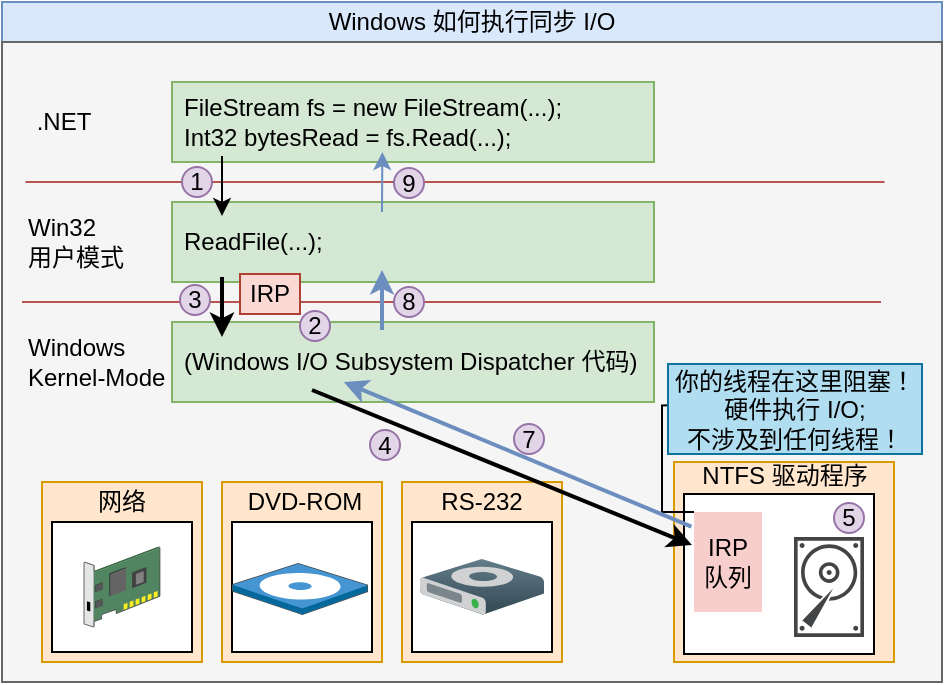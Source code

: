 <mxfile version="13.9.9" type="device"><diagram id="no2zU98GMsu2p3ENjDBg" name="第 1 页"><mxGraphModel dx="257" dy="226" grid="1" gridSize="10" guides="1" tooltips="1" connect="1" arrows="1" fold="1" page="1" pageScale="1" pageWidth="827" pageHeight="1169" math="0" shadow="0"><root><mxCell id="0"/><mxCell id="1" parent="0"/><mxCell id="tftxGgxdiFXj9hGMA1iL-1" value="Windows 如何执行同步 I/O" style="rounded=0;whiteSpace=wrap;html=1;fillColor=#dae8fc;strokeColor=#6c8ebf;" parent="1" vertex="1"><mxGeometry x="210" y="230" width="470" height="20" as="geometry"/></mxCell><mxCell id="tftxGgxdiFXj9hGMA1iL-2" value="" style="rounded=0;whiteSpace=wrap;html=1;fillColor=#f5f5f5;strokeColor=#666666;fontColor=#333333;" parent="1" vertex="1"><mxGeometry x="210" y="250" width="470" height="320" as="geometry"/></mxCell><mxCell id="tftxGgxdiFXj9hGMA1iL-3" value="" style="rounded=0;whiteSpace=wrap;html=1;fillColor=#d5e8d4;strokeColor=#82b366;" parent="1" vertex="1"><mxGeometry x="295" y="270" width="241" height="40" as="geometry"/></mxCell><mxCell id="tftxGgxdiFXj9hGMA1iL-4" value="FileStream fs = new FileStream(...);&lt;br&gt;Int32 bytesRead = fs.Read(...);" style="text;html=1;align=left;verticalAlign=middle;whiteSpace=wrap;rounded=0;" parent="1" vertex="1"><mxGeometry x="299" y="270" width="195" height="40" as="geometry"/></mxCell><mxCell id="tftxGgxdiFXj9hGMA1iL-5" value="" style="rounded=0;whiteSpace=wrap;html=1;fillColor=#d5e8d4;strokeColor=#82b366;" parent="1" vertex="1"><mxGeometry x="295" y="330" width="241" height="40" as="geometry"/></mxCell><mxCell id="tftxGgxdiFXj9hGMA1iL-6" value="ReadFile(...);" style="text;html=1;align=left;verticalAlign=middle;whiteSpace=wrap;rounded=0;" parent="1" vertex="1"><mxGeometry x="299" y="330" width="195" height="40" as="geometry"/></mxCell><mxCell id="tftxGgxdiFXj9hGMA1iL-7" value="" style="rounded=0;whiteSpace=wrap;html=1;fillColor=#d5e8d4;strokeColor=#82b366;" parent="1" vertex="1"><mxGeometry x="295" y="390" width="241" height="40" as="geometry"/></mxCell><mxCell id="tftxGgxdiFXj9hGMA1iL-8" value="(Windows I/O Subsystem Dispatcher 代码)" style="text;html=1;align=left;verticalAlign=middle;whiteSpace=wrap;rounded=0;" parent="1" vertex="1"><mxGeometry x="299" y="390" width="247" height="40" as="geometry"/></mxCell><mxCell id="tftxGgxdiFXj9hGMA1iL-9" value="" style="endArrow=none;html=1;fillColor=#f8cecc;strokeColor=#b85450;" parent="1" edge="1"><mxGeometry width="50" height="50" relative="1" as="geometry"><mxPoint x="651.25" y="320" as="sourcePoint"/><mxPoint x="221.75" y="320" as="targetPoint"/></mxGeometry></mxCell><mxCell id="tftxGgxdiFXj9hGMA1iL-10" value="" style="endArrow=none;html=1;fillColor=#f8cecc;strokeColor=#b85450;" parent="1" edge="1"><mxGeometry width="50" height="50" relative="1" as="geometry"><mxPoint x="649.5" y="380" as="sourcePoint"/><mxPoint x="220" y="380" as="targetPoint"/></mxGeometry></mxCell><mxCell id="tftxGgxdiFXj9hGMA1iL-12" value=".NET" style="text;html=1;strokeColor=none;fillColor=none;align=center;verticalAlign=middle;whiteSpace=wrap;rounded=0;" parent="1" vertex="1"><mxGeometry x="221" y="280" width="40" height="20" as="geometry"/></mxCell><mxCell id="tftxGgxdiFXj9hGMA1iL-13" value="Win32&lt;br&gt;&lt;div style=&quot;&quot;&gt;&lt;span&gt;用户模式&lt;/span&gt;&lt;/div&gt;" style="text;html=1;strokeColor=none;fillColor=none;align=left;verticalAlign=middle;whiteSpace=wrap;rounded=0;" parent="1" vertex="1"><mxGeometry x="221" y="332.5" width="50" height="35" as="geometry"/></mxCell><mxCell id="tftxGgxdiFXj9hGMA1iL-14" value="Windows&lt;br&gt;Kernel-Mode" style="text;html=1;strokeColor=none;fillColor=none;align=left;verticalAlign=middle;whiteSpace=wrap;rounded=0;" parent="1" vertex="1"><mxGeometry x="221" y="392.5" width="79" height="35" as="geometry"/></mxCell><mxCell id="tftxGgxdiFXj9hGMA1iL-15" value="" style="rounded=0;whiteSpace=wrap;html=1;align=left;fillColor=#ffe6cc;strokeColor=#d79b00;" parent="1" vertex="1"><mxGeometry x="230" y="470" width="80" height="90" as="geometry"/></mxCell><mxCell id="tftxGgxdiFXj9hGMA1iL-17" value="" style="rounded=0;whiteSpace=wrap;html=1;align=left;" parent="1" vertex="1"><mxGeometry x="235" y="490" width="70" height="65" as="geometry"/></mxCell><mxCell id="tftxGgxdiFXj9hGMA1iL-18" value="" style="shadow=0;dashed=0;html=1;labelPosition=center;verticalLabelPosition=bottom;verticalAlign=top;align=center;outlineConnect=0;shape=mxgraph.veeam.3d.network_card;" parent="1" vertex="1"><mxGeometry x="251" y="502.5" width="38" height="40" as="geometry"/></mxCell><mxCell id="tftxGgxdiFXj9hGMA1iL-19" value="网络" style="text;html=1;strokeColor=none;fillColor=none;align=center;verticalAlign=middle;whiteSpace=wrap;rounded=0;" parent="1" vertex="1"><mxGeometry x="245" y="470" width="50" height="20" as="geometry"/></mxCell><mxCell id="tftxGgxdiFXj9hGMA1iL-32" value="" style="rounded=0;whiteSpace=wrap;html=1;align=left;fillColor=#ffe6cc;strokeColor=#d79b00;" parent="1" vertex="1"><mxGeometry x="320" y="470" width="80" height="90" as="geometry"/></mxCell><mxCell id="tftxGgxdiFXj9hGMA1iL-33" value="" style="rounded=0;whiteSpace=wrap;html=1;align=left;" parent="1" vertex="1"><mxGeometry x="325" y="490" width="70" height="65" as="geometry"/></mxCell><mxCell id="tftxGgxdiFXj9hGMA1iL-35" value="DVD-ROM" style="text;html=1;strokeColor=none;fillColor=none;align=center;verticalAlign=middle;whiteSpace=wrap;rounded=0;" parent="1" vertex="1"><mxGeometry x="329" y="470" width="65" height="20" as="geometry"/></mxCell><mxCell id="tftxGgxdiFXj9hGMA1iL-36" value="" style="rounded=0;whiteSpace=wrap;html=1;align=left;fillColor=#ffe6cc;strokeColor=#d79b00;" parent="1" vertex="1"><mxGeometry x="410" y="470" width="80" height="90" as="geometry"/></mxCell><mxCell id="tftxGgxdiFXj9hGMA1iL-37" value="" style="rounded=0;whiteSpace=wrap;html=1;align=left;" parent="1" vertex="1"><mxGeometry x="415" y="490" width="70" height="65" as="geometry"/></mxCell><mxCell id="tftxGgxdiFXj9hGMA1iL-39" value="RS-232" style="text;html=1;strokeColor=none;fillColor=none;align=center;verticalAlign=middle;whiteSpace=wrap;rounded=0;" parent="1" vertex="1"><mxGeometry x="425" y="470" width="50" height="20" as="geometry"/></mxCell><mxCell id="tftxGgxdiFXj9hGMA1iL-44" value="" style="rounded=0;whiteSpace=wrap;html=1;align=left;fillColor=#ffe6cc;strokeColor=#d79b00;" parent="1" vertex="1"><mxGeometry x="546" y="460" width="110" height="100" as="geometry"/></mxCell><mxCell id="tftxGgxdiFXj9hGMA1iL-45" value="" style="rounded=0;whiteSpace=wrap;html=1;align=left;" parent="1" vertex="1"><mxGeometry x="551" y="476" width="95" height="80" as="geometry"/></mxCell><mxCell id="tftxGgxdiFXj9hGMA1iL-47" value="NTFS 驱动程序" style="text;html=1;strokeColor=none;fillColor=none;align=center;verticalAlign=middle;whiteSpace=wrap;rounded=0;" parent="1" vertex="1"><mxGeometry x="558.5" y="457" width="84.5" height="20" as="geometry"/></mxCell><mxCell id="tftxGgxdiFXj9hGMA1iL-48" value="" style="shadow=0;dashed=0;html=1;labelPosition=center;verticalLabelPosition=bottom;verticalAlign=top;align=center;outlineConnect=0;shape=mxgraph.veeam.3d.hard_drive;fillColor=#637D8A;gradientColor=#324752;strokeColor=none;" parent="1" vertex="1"><mxGeometry x="419" y="508.5" width="62" height="28" as="geometry"/></mxCell><mxCell id="tftxGgxdiFXj9hGMA1iL-49" value="" style="shadow=0;dashed=0;html=1;labelPosition=center;verticalLabelPosition=bottom;verticalAlign=top;align=center;outlineConnect=0;shape=mxgraph.veeam.3d.cd;" parent="1" vertex="1"><mxGeometry x="325" y="510.5" width="68" height="26" as="geometry"/></mxCell><mxCell id="tftxGgxdiFXj9hGMA1iL-50" value="" style="pointerEvents=1;shadow=0;dashed=0;html=1;strokeColor=none;fillColor=#434445;aspect=fixed;labelPosition=center;verticalLabelPosition=bottom;verticalAlign=top;align=center;outlineConnect=0;shape=mxgraph.vvd.disk;" parent="1" vertex="1"><mxGeometry x="606" y="497.5" width="35" height="50" as="geometry"/></mxCell><mxCell id="tftxGgxdiFXj9hGMA1iL-51" value="1" style="ellipse;whiteSpace=wrap;html=1;aspect=fixed;align=center;fillColor=#e1d5e7;strokeColor=#9673a6;" parent="1" vertex="1"><mxGeometry x="300" y="312.5" width="15" height="15" as="geometry"/></mxCell><mxCell id="tftxGgxdiFXj9hGMA1iL-52" value="" style="endArrow=classic;html=1;" parent="1" edge="1"><mxGeometry width="50" height="50" relative="1" as="geometry"><mxPoint x="320" y="307" as="sourcePoint"/><mxPoint x="320" y="337" as="targetPoint"/></mxGeometry></mxCell><mxCell id="tftxGgxdiFXj9hGMA1iL-54" value="" style="endArrow=classic;html=1;strokeWidth=2;" parent="1" edge="1"><mxGeometry width="50" height="50" relative="1" as="geometry"><mxPoint x="320" y="367.5" as="sourcePoint"/><mxPoint x="320" y="397.5" as="targetPoint"/></mxGeometry></mxCell><mxCell id="tftxGgxdiFXj9hGMA1iL-55" value="3" style="ellipse;whiteSpace=wrap;html=1;aspect=fixed;align=center;fillColor=#e1d5e7;strokeColor=#9673a6;" parent="1" vertex="1"><mxGeometry x="299" y="371.5" width="15" height="15" as="geometry"/></mxCell><mxCell id="tftxGgxdiFXj9hGMA1iL-56" value="" style="endArrow=classic;html=1;fillColor=#dae8fc;strokeColor=#6c8ebf;" parent="1" edge="1"><mxGeometry width="50" height="50" relative="1" as="geometry"><mxPoint x="400" y="335" as="sourcePoint"/><mxPoint x="400.17" y="305" as="targetPoint"/></mxGeometry></mxCell><mxCell id="tftxGgxdiFXj9hGMA1iL-58" value="IRP" style="rounded=0;whiteSpace=wrap;html=1;align=center;fillColor=#fad9d5;strokeColor=#ae4132;" parent="1" vertex="1"><mxGeometry x="329" y="366" width="30" height="20" as="geometry"/></mxCell><mxCell id="tftxGgxdiFXj9hGMA1iL-59" value="" style="endArrow=classic;html=1;strokeWidth=2;fillColor=#dae8fc;strokeColor=#6c8ebf;" parent="1" edge="1"><mxGeometry width="50" height="50" relative="1" as="geometry"><mxPoint x="400" y="394" as="sourcePoint"/><mxPoint x="400" y="364" as="targetPoint"/></mxGeometry></mxCell><mxCell id="tftxGgxdiFXj9hGMA1iL-60" value="9" style="ellipse;whiteSpace=wrap;html=1;aspect=fixed;align=center;fillColor=#e1d5e7;strokeColor=#9673a6;" parent="1" vertex="1"><mxGeometry x="406" y="313" width="15" height="15" as="geometry"/></mxCell><mxCell id="tftxGgxdiFXj9hGMA1iL-61" value="8" style="ellipse;whiteSpace=wrap;html=1;aspect=fixed;align=center;fillColor=#e1d5e7;strokeColor=#9673a6;" parent="1" vertex="1"><mxGeometry x="406" y="372.5" width="15" height="15" as="geometry"/></mxCell><mxCell id="lA5l5reeqv65DdWPPD40-1" style="edgeStyle=orthogonalEdgeStyle;rounded=0;orthogonalLoop=1;jettySize=auto;html=1;entryX=0.004;entryY=0.459;entryDx=0;entryDy=0;entryPerimeter=0;endArrow=none;endFill=0;" edge="1" parent="1" source="tftxGgxdiFXj9hGMA1iL-63" target="tftxGgxdiFXj9hGMA1iL-68"><mxGeometry relative="1" as="geometry"><Array as="points"><mxPoint x="540" y="485"/><mxPoint x="540" y="432"/></Array></mxGeometry></mxCell><mxCell id="tftxGgxdiFXj9hGMA1iL-63" value="IRP&lt;br&gt;队列" style="rounded=0;whiteSpace=wrap;html=1;fillColor=#f8cecc;strokeColor=none;" parent="1" vertex="1"><mxGeometry x="556" y="485" width="34" height="50" as="geometry"/></mxCell><mxCell id="tftxGgxdiFXj9hGMA1iL-62" value="" style="endArrow=classic;html=1;strokeWidth=2;fillColor=#dae8fc;" parent="1" edge="1"><mxGeometry width="50" height="50" relative="1" as="geometry"><mxPoint x="365" y="424" as="sourcePoint"/><mxPoint x="555" y="501.5" as="targetPoint"/></mxGeometry></mxCell><mxCell id="tftxGgxdiFXj9hGMA1iL-64" value="" style="endArrow=classic;html=1;strokeWidth=2;fillColor=#dae8fc;strokeColor=#6c8ebf;entryX=0.287;entryY=0.75;entryDx=0;entryDy=0;entryPerimeter=0;exitX=-0.021;exitY=0.323;exitDx=0;exitDy=0;exitPerimeter=0;" parent="1" edge="1"><mxGeometry width="50" height="50" relative="1" as="geometry"><mxPoint x="554.69" y="492.3" as="sourcePoint"/><mxPoint x="380.889" y="420" as="targetPoint"/></mxGeometry></mxCell><mxCell id="tftxGgxdiFXj9hGMA1iL-65" value="4" style="ellipse;whiteSpace=wrap;html=1;aspect=fixed;align=center;fillColor=#e1d5e7;strokeColor=#9673a6;" parent="1" vertex="1"><mxGeometry x="394" y="444" width="15" height="15" as="geometry"/></mxCell><mxCell id="tftxGgxdiFXj9hGMA1iL-66" value="7" style="ellipse;whiteSpace=wrap;html=1;aspect=fixed;align=center;fillColor=#e1d5e7;strokeColor=#9673a6;" parent="1" vertex="1"><mxGeometry x="466" y="441" width="15" height="15" as="geometry"/></mxCell><mxCell id="tftxGgxdiFXj9hGMA1iL-67" value="5" style="ellipse;whiteSpace=wrap;html=1;aspect=fixed;align=center;fillColor=#e1d5e7;strokeColor=#9673a6;" parent="1" vertex="1"><mxGeometry x="626" y="480.5" width="15" height="15" as="geometry"/></mxCell><mxCell id="tftxGgxdiFXj9hGMA1iL-68" value="你的线程在这里阻塞！&lt;br&gt;硬件执行 I/O;&lt;br&gt;不涉及到任何线程！" style="rounded=0;whiteSpace=wrap;html=1;align=center;fillColor=#b1ddf0;strokeColor=#10739e;" parent="1" vertex="1"><mxGeometry x="543" y="411" width="127" height="45" as="geometry"/></mxCell><mxCell id="tftxGgxdiFXj9hGMA1iL-69" value="2" style="ellipse;whiteSpace=wrap;html=1;aspect=fixed;align=center;fillColor=#e1d5e7;strokeColor=#9673a6;" parent="1" vertex="1"><mxGeometry x="359" y="384.5" width="15" height="15" as="geometry"/></mxCell></root></mxGraphModel></diagram></mxfile>